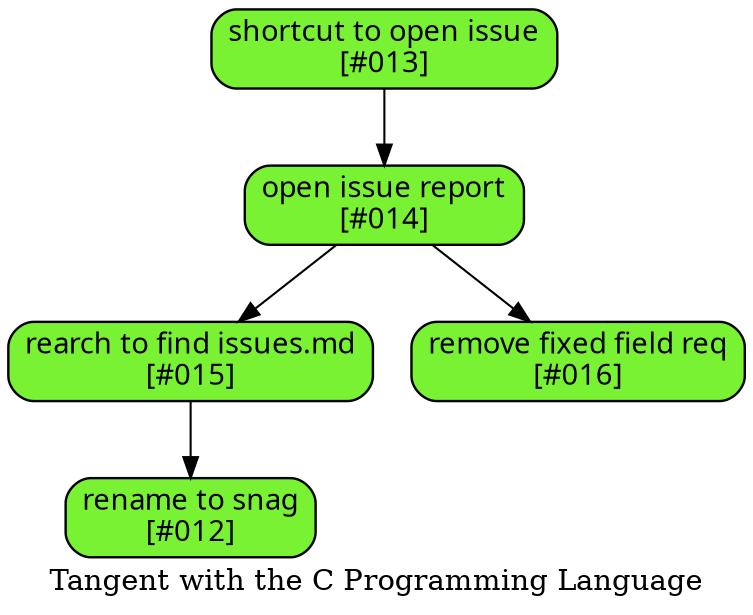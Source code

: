 # created by tan-man on 2013-01-02 04:33:31 UTC

digraph {

/*
  example stmt_list:
    foo -> bar
    biff -> baz

  example node_stmt:
    learn_c [label="learn C somehow"]
*/



label="Tangent with the C Programming Language"

node [label="\N", style="filled", fillcolor="#b5d5fb", fontname="Futura", penwidth="1.1566", shape="Mrecord"]

# #todo something is borked about these in their positioning in the file
#                 blue : fillcolor="#b5d5fb"
#                 done : finished
#             finished : green
#                green : fillcolor="#79f233"

open [fillcolor="#79f233", label="open issue report\n[#014]"]
rearch [fillcolor="#79f233", label="rearch to find issues.md\n[#015]"]
remove [fillcolor="#79f233", label="remove fixed field req\n[#016]"]
rename [fillcolor="#79f233", label="rename to snag\n[#012]"]
shortcut [fillcolor="#79f233", label="shortcut to open issue\n[#013]"]
open -> rearch
open -> remove
rearch -> rename
shortcut -> open
}
